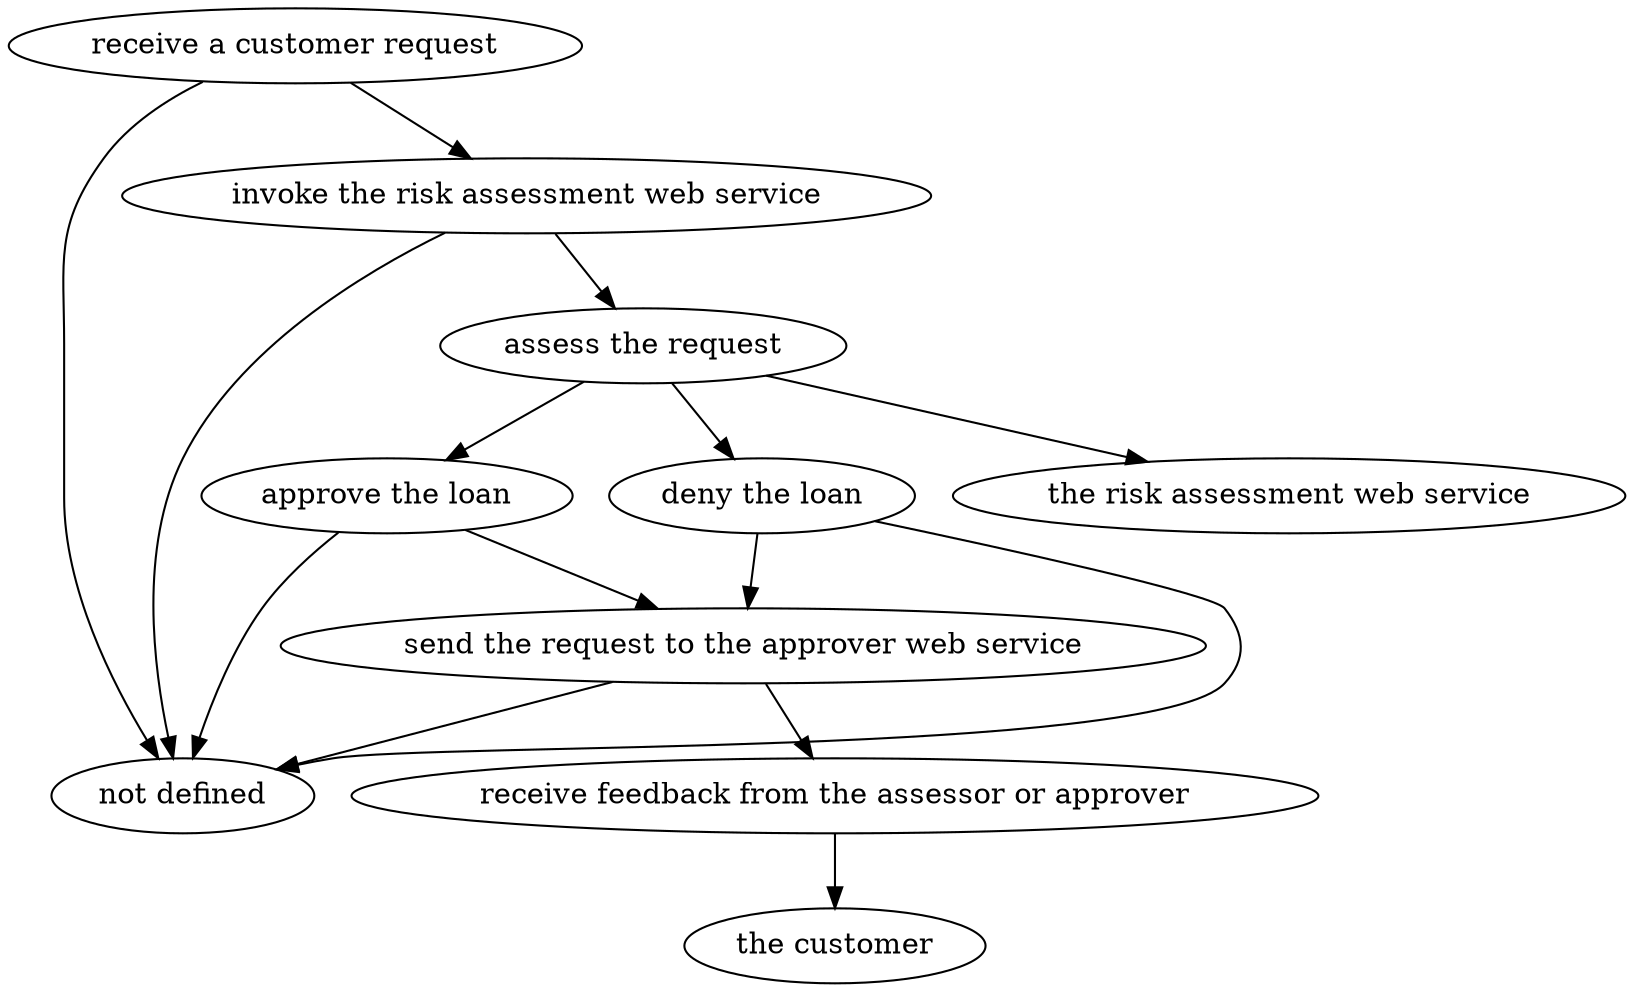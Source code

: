 strict digraph "doc-5.1" {
	graph [name="doc-5.1"];
	"receive a customer request"	[attrs="{'type': 'Activity', 'label': 'receive a customer request'}"];
	"invoke the risk assessment web service"	[attrs="{'type': 'Activity', 'label': 'invoke the risk assessment web service'}"];
	"receive a customer request" -> "invoke the risk assessment web service"	[attrs="{'type': 'flow', 'label': 'flow'}"];
	"not defined"	[attrs="{'type': 'Actor', 'label': 'not defined'}"];
	"receive a customer request" -> "not defined"	[attrs="{'type': 'actor performer', 'label': 'actor performer'}"];
	"assess the request"	[attrs="{'type': 'Activity', 'label': 'assess the request'}"];
	"invoke the risk assessment web service" -> "assess the request"	[attrs="{'type': 'flow', 'label': 'flow'}"];
	"invoke the risk assessment web service" -> "not defined"	[attrs="{'type': 'actor performer', 'label': 'actor performer'}"];
	"approve the loan"	[attrs="{'type': 'Activity', 'label': 'approve the loan'}"];
	"assess the request" -> "approve the loan"	[attrs="{'type': 'flow', 'label': 'flow'}"];
	"deny the loan"	[attrs="{'type': 'Activity', 'label': 'deny the loan'}"];
	"assess the request" -> "deny the loan"	[attrs="{'type': 'flow', 'label': 'flow'}"];
	"the risk assessment web service"	[attrs="{'type': 'Actor', 'label': 'the risk assessment web service'}"];
	"assess the request" -> "the risk assessment web service"	[attrs="{'type': 'actor performer', 'label': 'actor performer'}"];
	"send the request to the approver web service"	[attrs="{'type': 'Activity', 'label': 'send the request to the approver web service'}"];
	"approve the loan" -> "send the request to the approver web service"	[attrs="{'type': 'flow', 'label': 'flow'}"];
	"approve the loan" -> "not defined"	[attrs="{'type': 'actor performer', 'label': 'actor performer'}"];
	"deny the loan" -> "send the request to the approver web service"	[attrs="{'type': 'flow', 'label': 'flow'}"];
	"deny the loan" -> "not defined"	[attrs="{'type': 'actor performer', 'label': 'actor performer'}"];
	"receive feedback from the assessor or approver"	[attrs="{'type': 'Activity', 'label': 'receive feedback from the assessor or approver'}"];
	"send the request to the approver web service" -> "receive feedback from the assessor or approver"	[attrs="{'type': 'flow', 'label': 'flow'}"];
	"send the request to the approver web service" -> "not defined"	[attrs="{'type': 'actor performer', 'label': 'actor performer'}"];
	"the customer"	[attrs="{'type': 'Actor', 'label': 'the customer'}"];
	"receive feedback from the assessor or approver" -> "the customer"	[attrs="{'type': 'actor performer', 'label': 'actor performer'}"];
}
